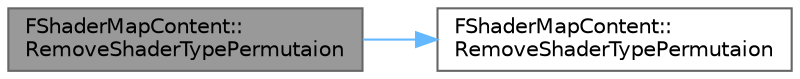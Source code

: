 digraph "FShaderMapContent::RemoveShaderTypePermutaion"
{
 // INTERACTIVE_SVG=YES
 // LATEX_PDF_SIZE
  bgcolor="transparent";
  edge [fontname=Helvetica,fontsize=10,labelfontname=Helvetica,labelfontsize=10];
  node [fontname=Helvetica,fontsize=10,shape=box,height=0.2,width=0.4];
  rankdir="LR";
  Node1 [id="Node000001",label="FShaderMapContent::\lRemoveShaderTypePermutaion",height=0.2,width=0.4,color="gray40", fillcolor="grey60", style="filled", fontcolor="black",tooltip=" "];
  Node1 -> Node2 [id="edge1_Node000001_Node000002",color="steelblue1",style="solid",tooltip=" "];
  Node2 [id="Node000002",label="FShaderMapContent::\lRemoveShaderTypePermutaion",height=0.2,width=0.4,color="grey40", fillcolor="white", style="filled",URL="$db/df8/classFShaderMapContent.html#ad5e0c4bbb7a0fe1ec684de307abceabc",tooltip="Removes the shader of the given type from the shader map."];
}
